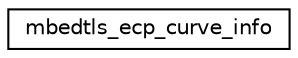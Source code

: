 digraph "Graphical Class Hierarchy"
{
 // LATEX_PDF_SIZE
  edge [fontname="Helvetica",fontsize="10",labelfontname="Helvetica",labelfontsize="10"];
  node [fontname="Helvetica",fontsize="10",shape=record];
  rankdir="LR";
  Node0 [label="mbedtls_ecp_curve_info",height=0.2,width=0.4,color="black", fillcolor="white", style="filled",URL="$d8/dbb/structmbedtls__ecp__curve__info.html",tooltip=" "];
}
